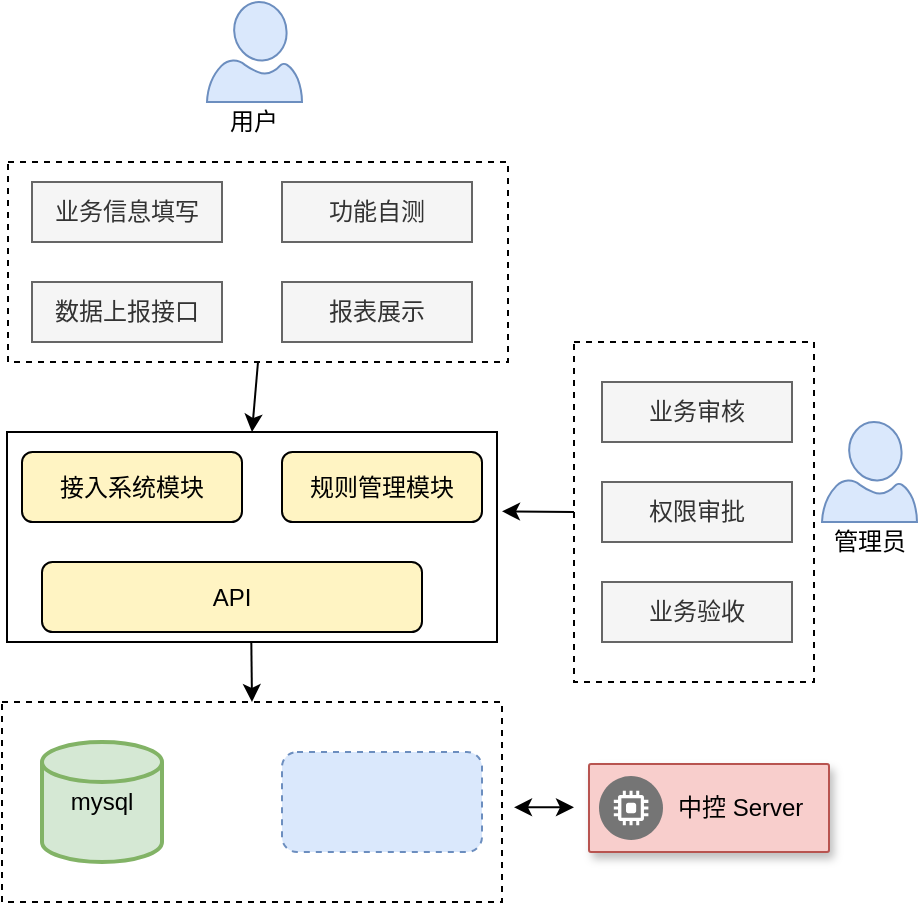 <mxfile version="14.9.3" type="github">
  <diagram id="sFNgICzrHeStcKPJ0Uug" name="第 1 页">
    <mxGraphModel dx="1422" dy="757" grid="1" gridSize="10" guides="1" tooltips="1" connect="1" arrows="1" fold="1" page="1" pageScale="1" pageWidth="850" pageHeight="1100" math="0" shadow="0">
      <root>
        <mxCell id="0" />
        <mxCell id="1" parent="0" />
        <mxCell id="_6sPfe0YhpV5K99HesYT-37" value="" style="rounded=0;whiteSpace=wrap;html=1;" vertex="1" parent="1">
          <mxGeometry x="352.5" y="505" width="245" height="105" as="geometry" />
        </mxCell>
        <mxCell id="_6sPfe0YhpV5K99HesYT-33" value="" style="rounded=0;whiteSpace=wrap;html=1;dashed=1;" vertex="1" parent="1">
          <mxGeometry x="636" y="460" width="120" height="170" as="geometry" />
        </mxCell>
        <mxCell id="_6sPfe0YhpV5K99HesYT-26" value="" style="rounded=0;whiteSpace=wrap;html=1;dashed=1;" vertex="1" parent="1">
          <mxGeometry x="350" y="640" width="250" height="100" as="geometry" />
        </mxCell>
        <mxCell id="_6sPfe0YhpV5K99HesYT-25" value="" style="rounded=1;whiteSpace=wrap;html=1;dashed=1;fillColor=#dae8fc;strokeColor=#6c8ebf;" vertex="1" parent="1">
          <mxGeometry x="490" y="665" width="100" height="50" as="geometry" />
        </mxCell>
        <mxCell id="1gW-xUDaYkT_2D4jIWzP-3" value="" style="rounded=0;whiteSpace=wrap;html=1;dashed=1;" parent="1" vertex="1">
          <mxGeometry x="353" y="370" width="250" height="100" as="geometry" />
        </mxCell>
        <mxCell id="1gW-xUDaYkT_2D4jIWzP-1" value="mysql" style="strokeWidth=2;html=1;shape=mxgraph.flowchart.database;whiteSpace=wrap;fillColor=#d5e8d4;strokeColor=#82b366;" parent="1" vertex="1">
          <mxGeometry x="370" y="660" width="60" height="60" as="geometry" />
        </mxCell>
        <mxCell id="1gW-xUDaYkT_2D4jIWzP-4" value="业务信息填写" style="rounded=0;whiteSpace=wrap;html=1;fillColor=#f5f5f5;strokeColor=#666666;fontColor=#333333;" parent="1" vertex="1">
          <mxGeometry x="365" y="380" width="95" height="30" as="geometry" />
        </mxCell>
        <mxCell id="_6sPfe0YhpV5K99HesYT-11" value="" style="verticalLabelPosition=bottom;html=1;verticalAlign=top;align=center;strokeColor=#6c8ebf;fillColor=#dae8fc;shape=mxgraph.azure.user;" vertex="1" parent="1">
          <mxGeometry x="760" y="500" width="47.5" height="50" as="geometry" />
        </mxCell>
        <mxCell id="_6sPfe0YhpV5K99HesYT-17" value="" style="shape=image;html=1;verticalAlign=top;verticalLabelPosition=bottom;labelBackgroundColor=#ffffff;imageAspect=0;aspect=fixed;image=https://cdn4.iconfinder.com/data/icons/redis-2/467/Redis_Logo-128.png" vertex="1" parent="1">
          <mxGeometry x="490" y="650" width="80" height="80" as="geometry" />
        </mxCell>
        <mxCell id="_6sPfe0YhpV5K99HesYT-18" value="" style="verticalLabelPosition=bottom;html=1;verticalAlign=top;align=center;strokeColor=#6c8ebf;shape=mxgraph.azure.user;fillColor=#dae8fc;" vertex="1" parent="1">
          <mxGeometry x="452.5" y="290" width="47.5" height="50" as="geometry" />
        </mxCell>
        <mxCell id="_6sPfe0YhpV5K99HesYT-19" value="功能自测" style="rounded=0;whiteSpace=wrap;html=1;fillColor=#f5f5f5;strokeColor=#666666;fontColor=#333333;" vertex="1" parent="1">
          <mxGeometry x="490" y="380" width="95" height="30" as="geometry" />
        </mxCell>
        <mxCell id="_6sPfe0YhpV5K99HesYT-20" value="报表展示" style="rounded=0;whiteSpace=wrap;html=1;fillColor=#f5f5f5;strokeColor=#666666;fontColor=#333333;" vertex="1" parent="1">
          <mxGeometry x="490" y="430" width="95" height="30" as="geometry" />
        </mxCell>
        <mxCell id="_6sPfe0YhpV5K99HesYT-21" value="数据上报接口" style="rounded=0;whiteSpace=wrap;html=1;fillColor=#f5f5f5;strokeColor=#666666;fontColor=#333333;" vertex="1" parent="1">
          <mxGeometry x="365" y="430" width="95" height="30" as="geometry" />
        </mxCell>
        <mxCell id="_6sPfe0YhpV5K99HesYT-22" value="用户" style="text;html=1;strokeColor=none;fillColor=none;align=center;verticalAlign=middle;whiteSpace=wrap;rounded=0;dashed=1;" vertex="1" parent="1">
          <mxGeometry x="456.25" y="340" width="40" height="20" as="geometry" />
        </mxCell>
        <mxCell id="_6sPfe0YhpV5K99HesYT-23" value="管理员" style="text;html=1;strokeColor=none;fillColor=none;align=center;verticalAlign=middle;whiteSpace=wrap;rounded=0;dashed=1;" vertex="1" parent="1">
          <mxGeometry x="763.75" y="550" width="40" height="20" as="geometry" />
        </mxCell>
        <mxCell id="_6sPfe0YhpV5K99HesYT-27" value="业务审核" style="rounded=0;whiteSpace=wrap;html=1;fillColor=#f5f5f5;strokeColor=#666666;fontColor=#333333;" vertex="1" parent="1">
          <mxGeometry x="650" y="480" width="95" height="30" as="geometry" />
        </mxCell>
        <mxCell id="_6sPfe0YhpV5K99HesYT-28" value="业务验收" style="rounded=0;whiteSpace=wrap;html=1;fillColor=#f5f5f5;strokeColor=#666666;fontColor=#333333;" vertex="1" parent="1">
          <mxGeometry x="650" y="580" width="95" height="30" as="geometry" />
        </mxCell>
        <mxCell id="_6sPfe0YhpV5K99HesYT-29" value="权限审批" style="rounded=0;whiteSpace=wrap;html=1;fillColor=#f5f5f5;strokeColor=#666666;fontColor=#333333;" vertex="1" parent="1">
          <mxGeometry x="650" y="530" width="95" height="30" as="geometry" />
        </mxCell>
        <mxCell id="_6sPfe0YhpV5K99HesYT-30" value="接入系统模块" style="rounded=1;whiteSpace=wrap;html=1;fillColor=#FFF4C3;" vertex="1" parent="1">
          <mxGeometry x="360" y="515" width="110" height="35" as="geometry" />
        </mxCell>
        <mxCell id="_6sPfe0YhpV5K99HesYT-31" value="规则管理模块" style="rounded=1;whiteSpace=wrap;html=1;fillColor=#FFF4C3;" vertex="1" parent="1">
          <mxGeometry x="490" y="515" width="100" height="35" as="geometry" />
        </mxCell>
        <mxCell id="_6sPfe0YhpV5K99HesYT-32" value="API" style="rounded=1;whiteSpace=wrap;html=1;fillColor=#FFF4C3;" vertex="1" parent="1">
          <mxGeometry x="370" y="570" width="190" height="35" as="geometry" />
        </mxCell>
        <mxCell id="_6sPfe0YhpV5K99HesYT-40" value="" style="endArrow=classic;html=1;entryX=0.5;entryY=0;entryDx=0;entryDy=0;exitX=0.5;exitY=1;exitDx=0;exitDy=0;exitPerimeter=0;" edge="1" parent="1" source="1gW-xUDaYkT_2D4jIWzP-3" target="_6sPfe0YhpV5K99HesYT-37">
          <mxGeometry width="50" height="50" relative="1" as="geometry">
            <mxPoint x="475" y="480" as="sourcePoint" />
            <mxPoint x="474.66" y="500" as="targetPoint" />
          </mxGeometry>
        </mxCell>
        <mxCell id="_6sPfe0YhpV5K99HesYT-41" value="" style="endArrow=classic;html=1;exitX=0;exitY=0.5;exitDx=0;exitDy=0;" edge="1" parent="1" source="_6sPfe0YhpV5K99HesYT-33">
          <mxGeometry width="50" height="50" relative="1" as="geometry">
            <mxPoint x="630" y="545" as="sourcePoint" />
            <mxPoint x="600.0" y="544.66" as="targetPoint" />
          </mxGeometry>
        </mxCell>
        <mxCell id="_6sPfe0YhpV5K99HesYT-42" value="" style="endArrow=classic;html=1;entryX=0.5;entryY=0;entryDx=0;entryDy=0;" edge="1" parent="1" target="_6sPfe0YhpV5K99HesYT-26">
          <mxGeometry width="50" height="50" relative="1" as="geometry">
            <mxPoint x="474.66" y="610" as="sourcePoint" />
            <mxPoint x="474.66" y="630" as="targetPoint" />
          </mxGeometry>
        </mxCell>
        <mxCell id="_6sPfe0YhpV5K99HesYT-43" value="" style="strokeColor=#b85450;shadow=1;strokeWidth=1;rounded=1;absoluteArcSize=1;arcSize=2;fillColor=#f8cecc;" vertex="1" parent="1">
          <mxGeometry x="643.5" y="671" width="120" height="44" as="geometry" />
        </mxCell>
        <mxCell id="_6sPfe0YhpV5K99HesYT-44" value="中控 Server" style="dashed=0;connectable=0;html=1;fillColor=#757575;strokeColor=none;shape=mxgraph.gcp2.dedicated_game_server;part=1;labelPosition=right;verticalLabelPosition=middle;align=left;verticalAlign=middle;spacingLeft=5;fontSize=12;" vertex="1" parent="_6sPfe0YhpV5K99HesYT-43">
          <mxGeometry y="0.5" width="32" height="32" relative="1" as="geometry">
            <mxPoint x="5" y="-16" as="offset" />
          </mxGeometry>
        </mxCell>
        <mxCell id="_6sPfe0YhpV5K99HesYT-45" value="" style="endArrow=classic;startArrow=classic;html=1;" edge="1" parent="1">
          <mxGeometry width="50" height="50" relative="1" as="geometry">
            <mxPoint x="606" y="692.66" as="sourcePoint" />
            <mxPoint x="636" y="692.66" as="targetPoint" />
          </mxGeometry>
        </mxCell>
      </root>
    </mxGraphModel>
  </diagram>
</mxfile>
